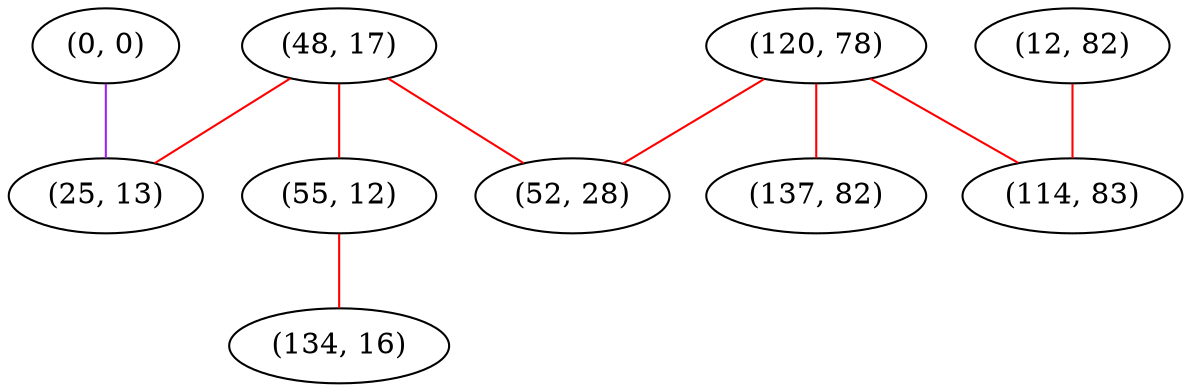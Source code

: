 graph "" {
"(48, 17)";
"(55, 12)";
"(0, 0)";
"(120, 78)";
"(25, 13)";
"(12, 82)";
"(52, 28)";
"(114, 83)";
"(137, 82)";
"(134, 16)";
"(48, 17)" -- "(55, 12)"  [color=red, key=0, weight=1];
"(48, 17)" -- "(25, 13)"  [color=red, key=0, weight=1];
"(48, 17)" -- "(52, 28)"  [color=red, key=0, weight=1];
"(55, 12)" -- "(134, 16)"  [color=red, key=0, weight=1];
"(0, 0)" -- "(25, 13)"  [color=purple, key=0, weight=4];
"(120, 78)" -- "(137, 82)"  [color=red, key=0, weight=1];
"(120, 78)" -- "(52, 28)"  [color=red, key=0, weight=1];
"(120, 78)" -- "(114, 83)"  [color=red, key=0, weight=1];
"(12, 82)" -- "(114, 83)"  [color=red, key=0, weight=1];
}

